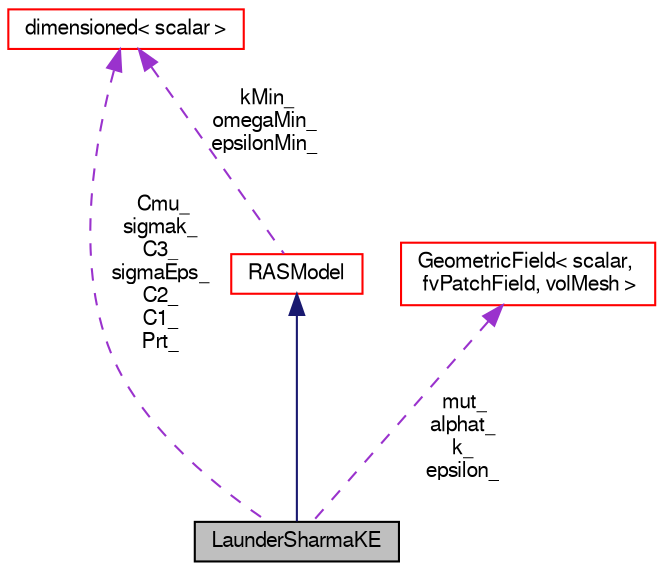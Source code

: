digraph "LaunderSharmaKE"
{
  bgcolor="transparent";
  edge [fontname="FreeSans",fontsize="10",labelfontname="FreeSans",labelfontsize="10"];
  node [fontname="FreeSans",fontsize="10",shape=record];
  Node19 [label="LaunderSharmaKE",height=0.2,width=0.4,color="black", fillcolor="grey75", style="filled", fontcolor="black"];
  Node20 -> Node19 [dir="back",color="midnightblue",fontsize="10",style="solid",fontname="FreeSans"];
  Node20 [label="RASModel",height=0.2,width=0.4,color="red",URL="$a30758.html",tooltip="Abstract base class for turbulence models for compressible and combusting flows. "];
  Node99 -> Node20 [dir="back",color="darkorchid3",fontsize="10",style="dashed",label=" kMin_\nomegaMin_\nepsilonMin_" ,fontname="FreeSans"];
  Node99 [label="dimensioned\< scalar \>",height=0.2,width=0.4,color="red",URL="$a26366.html"];
  Node59 -> Node19 [dir="back",color="darkorchid3",fontsize="10",style="dashed",label=" mut_\nalphat_\nk_\nepsilon_" ,fontname="FreeSans"];
  Node59 [label="GeometricField\< scalar,\l fvPatchField, volMesh \>",height=0.2,width=0.4,color="red",URL="$a22434.html"];
  Node99 -> Node19 [dir="back",color="darkorchid3",fontsize="10",style="dashed",label=" Cmu_\nsigmak_\nC3_\nsigmaEps_\nC2_\nC1_\nPrt_" ,fontname="FreeSans"];
}
